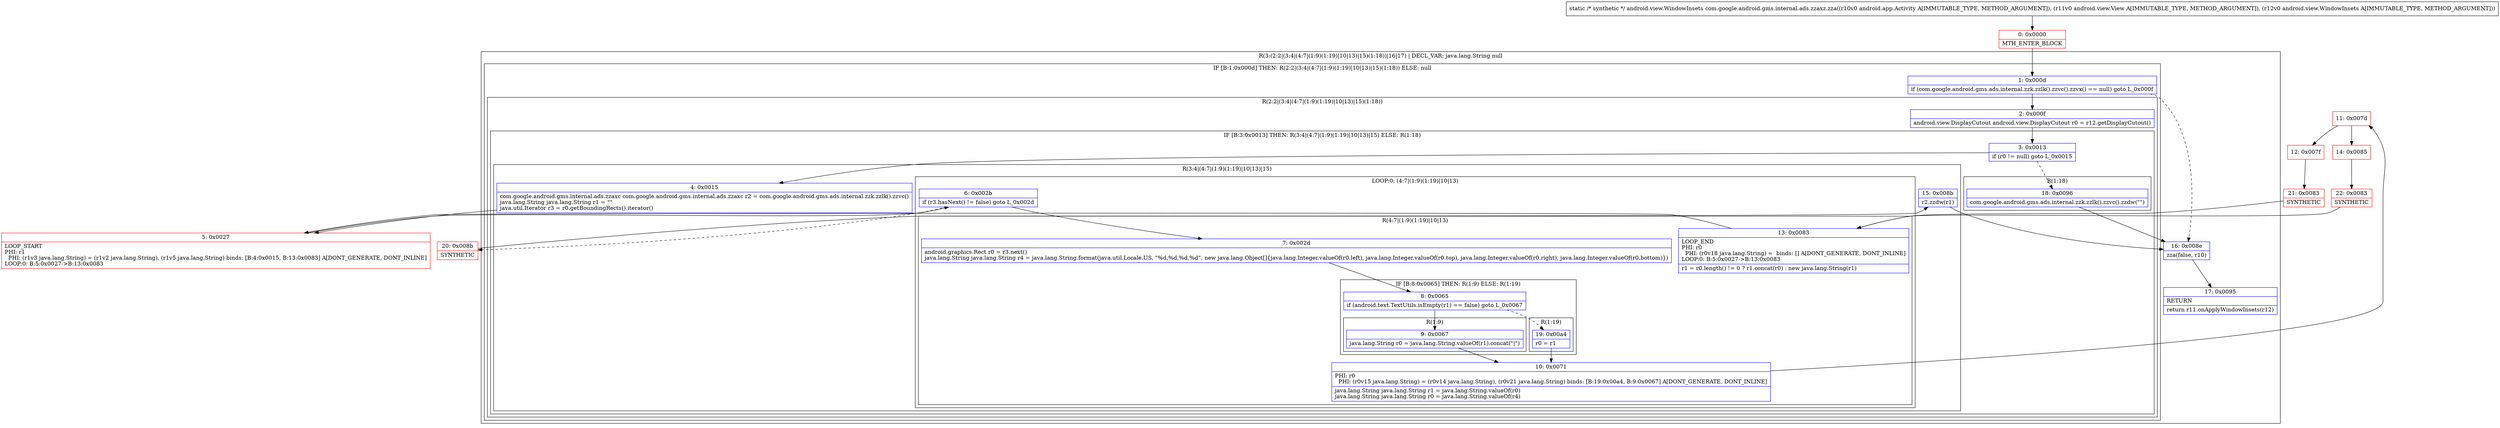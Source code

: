 digraph "CFG forcom.google.android.gms.internal.ads.zzaxz.zza(Landroid\/app\/Activity;Landroid\/view\/View;Landroid\/view\/WindowInsets;)Landroid\/view\/WindowInsets;" {
subgraph cluster_Region_641537472 {
label = "R(3:(2:2|(3:4|(4:7|(1:9)(1:19)|10|13)|15)(1:18))|16|17) | DECL_VAR: java.lang.String null\l";
node [shape=record,color=blue];
subgraph cluster_IfRegion_454704774 {
label = "IF [B:1:0x000d] THEN: R(2:2|(3:4|(4:7|(1:9)(1:19)|10|13)|15)(1:18)) ELSE: null";
node [shape=record,color=blue];
Node_1 [shape=record,label="{1\:\ 0x000d|if (com.google.android.gms.ads.internal.zzk.zzlk().zzvc().zzvx() == null) goto L_0x000f\l}"];
subgraph cluster_Region_1633210442 {
label = "R(2:2|(3:4|(4:7|(1:9)(1:19)|10|13)|15)(1:18))";
node [shape=record,color=blue];
Node_2 [shape=record,label="{2\:\ 0x000f|android.view.DisplayCutout android.view.DisplayCutout r0 = r12.getDisplayCutout()\l}"];
subgraph cluster_IfRegion_781483813 {
label = "IF [B:3:0x0013] THEN: R(3:4|(4:7|(1:9)(1:19)|10|13)|15) ELSE: R(1:18)";
node [shape=record,color=blue];
Node_3 [shape=record,label="{3\:\ 0x0013|if (r0 != null) goto L_0x0015\l}"];
subgraph cluster_Region_654892047 {
label = "R(3:4|(4:7|(1:9)(1:19)|10|13)|15)";
node [shape=record,color=blue];
Node_4 [shape=record,label="{4\:\ 0x0015|com.google.android.gms.internal.ads.zzaxc com.google.android.gms.internal.ads.zzaxc r2 = com.google.android.gms.ads.internal.zzk.zzlk().zzvc()\ljava.lang.String java.lang.String r1 = \"\"\ljava.util.Iterator r3 = r0.getBoundingRects().iterator()\l}"];
subgraph cluster_LoopRegion_424846804 {
label = "LOOP:0: (4:7|(1:9)(1:19)|10|13)";
node [shape=record,color=blue];
Node_6 [shape=record,label="{6\:\ 0x002b|if (r3.hasNext() != false) goto L_0x002d\l}"];
subgraph cluster_Region_1684113977 {
label = "R(4:7|(1:9)(1:19)|10|13)";
node [shape=record,color=blue];
Node_7 [shape=record,label="{7\:\ 0x002d|android.graphics.Rect r0 = r3.next()\ljava.lang.String java.lang.String r4 = java.lang.String.format(java.util.Locale.US, \"%d,%d,%d,%d\", new java.lang.Object[]\{java.lang.Integer.valueOf(r0.left), java.lang.Integer.valueOf(r0.top), java.lang.Integer.valueOf(r0.right), java.lang.Integer.valueOf(r0.bottom)\})\l}"];
subgraph cluster_IfRegion_1125960831 {
label = "IF [B:8:0x0065] THEN: R(1:9) ELSE: R(1:19)";
node [shape=record,color=blue];
Node_8 [shape=record,label="{8\:\ 0x0065|if (android.text.TextUtils.isEmpty(r1) == false) goto L_0x0067\l}"];
subgraph cluster_Region_1316814446 {
label = "R(1:9)";
node [shape=record,color=blue];
Node_9 [shape=record,label="{9\:\ 0x0067|java.lang.String r0 = java.lang.String.valueOf(r1).concat(\"\|\")\l}"];
}
subgraph cluster_Region_804633354 {
label = "R(1:19)";
node [shape=record,color=blue];
Node_19 [shape=record,label="{19\:\ 0x00a4|r0 = r1\l}"];
}
}
Node_10 [shape=record,label="{10\:\ 0x0071|PHI: r0 \l  PHI: (r0v15 java.lang.String) = (r0v14 java.lang.String), (r0v21 java.lang.String) binds: [B:19:0x00a4, B:9:0x0067] A[DONT_GENERATE, DONT_INLINE]\l|java.lang.String java.lang.String r1 = java.lang.String.valueOf(r0)\ljava.lang.String java.lang.String r0 = java.lang.String.valueOf(r4)\l}"];
Node_13 [shape=record,label="{13\:\ 0x0083|LOOP_END\lPHI: r0 \l  PHI: (r0v18 java.lang.String) =  binds: [] A[DONT_GENERATE, DONT_INLINE]\lLOOP:0: B:5:0x0027\-\>B:13:0x0083\l|r1 = r0.length() != 0 ? r1.concat(r0) : new java.lang.String(r1)\l}"];
}
}
Node_15 [shape=record,label="{15\:\ 0x008b|r2.zzdw(r1)\l}"];
}
subgraph cluster_Region_466148790 {
label = "R(1:18)";
node [shape=record,color=blue];
Node_18 [shape=record,label="{18\:\ 0x0096|com.google.android.gms.ads.internal.zzk.zzlk().zzvc().zzdw(\"\")\l}"];
}
}
}
}
Node_16 [shape=record,label="{16\:\ 0x008e|zza(false, r10)\l}"];
Node_17 [shape=record,label="{17\:\ 0x0095|RETURN\l|return r11.onApplyWindowInsets(r12)\l}"];
}
Node_0 [shape=record,color=red,label="{0\:\ 0x0000|MTH_ENTER_BLOCK\l}"];
Node_5 [shape=record,color=red,label="{5\:\ 0x0027|LOOP_START\lPHI: r1 \l  PHI: (r1v3 java.lang.String) = (r1v2 java.lang.String), (r1v5 java.lang.String) binds: [B:4:0x0015, B:13:0x0083] A[DONT_GENERATE, DONT_INLINE]\lLOOP:0: B:5:0x0027\-\>B:13:0x0083\l}"];
Node_11 [shape=record,color=red,label="{11\:\ 0x007d}"];
Node_12 [shape=record,color=red,label="{12\:\ 0x007f}"];
Node_14 [shape=record,color=red,label="{14\:\ 0x0085}"];
Node_20 [shape=record,color=red,label="{20\:\ 0x008b|SYNTHETIC\l}"];
Node_21 [shape=record,color=red,label="{21\:\ 0x0083|SYNTHETIC\l}"];
Node_22 [shape=record,color=red,label="{22\:\ 0x0083|SYNTHETIC\l}"];
MethodNode[shape=record,label="{static \/* synthetic *\/ android.view.WindowInsets com.google.android.gms.internal.ads.zzaxz.zza((r10v0 android.app.Activity A[IMMUTABLE_TYPE, METHOD_ARGUMENT]), (r11v0 android.view.View A[IMMUTABLE_TYPE, METHOD_ARGUMENT]), (r12v0 android.view.WindowInsets A[IMMUTABLE_TYPE, METHOD_ARGUMENT])) }"];
MethodNode -> Node_0;
Node_1 -> Node_2;
Node_1 -> Node_16[style=dashed];
Node_2 -> Node_3;
Node_3 -> Node_4;
Node_3 -> Node_18[style=dashed];
Node_4 -> Node_5;
Node_6 -> Node_7;
Node_6 -> Node_20[style=dashed];
Node_7 -> Node_8;
Node_8 -> Node_9;
Node_8 -> Node_19[style=dashed];
Node_9 -> Node_10;
Node_19 -> Node_10;
Node_10 -> Node_11;
Node_13 -> Node_5;
Node_15 -> Node_16;
Node_18 -> Node_16;
Node_16 -> Node_17;
Node_0 -> Node_1;
Node_5 -> Node_6;
Node_11 -> Node_12;
Node_11 -> Node_14;
Node_12 -> Node_21;
Node_14 -> Node_22;
Node_20 -> Node_15;
Node_21 -> Node_13;
Node_22 -> Node_13;
}

